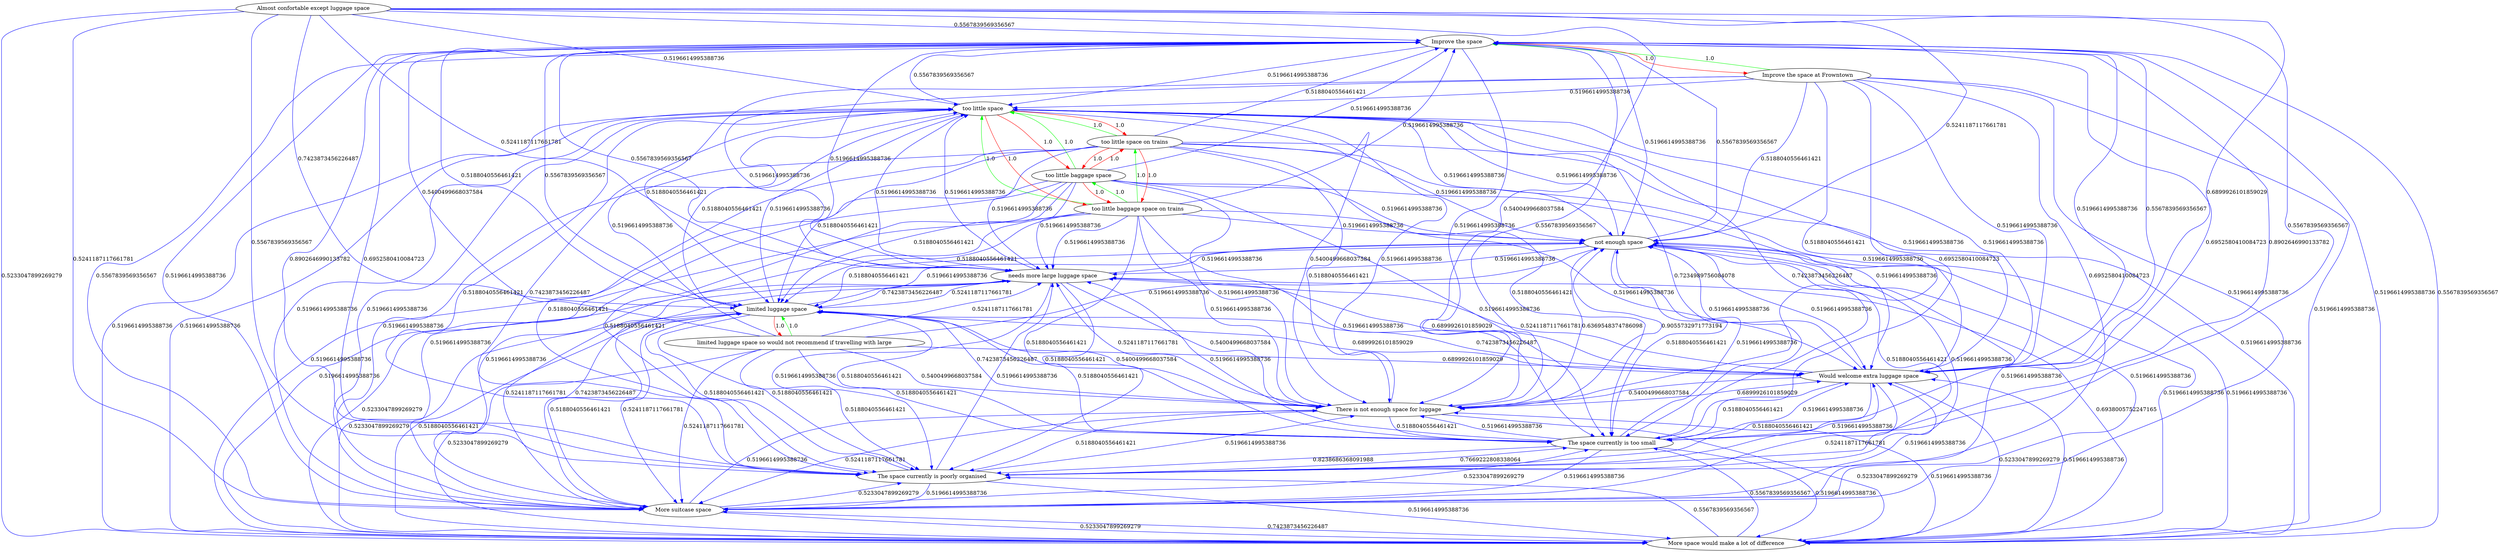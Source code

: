 digraph rawGraph {
"Almost confortable except luggage space";"Improve the space at Frowntown";"Improve the space";"More space would make a lot of difference";"More suitcase space";"The space currently is poorly organised";"The space currently is too small";"There is not enough space for luggage";"Would welcome extra luggage space";"limited luggage space so would not recommend if travelling with large";"limited luggage space";"needs more large luggage space";"not enough space";"too little baggage space on trains";"too little baggage space";"too little space";"too little space on trains";"Improve the space at Frowntown" -> "Improve the space" [label=1.0] [color=green]
"Improve the space" -> "Improve the space at Frowntown" [label=1.0] [color=red]
"Almost confortable except luggage space" -> "Improve the space" [label=0.5567839569356567] [color=blue]
"More space would make a lot of difference" -> "Improve the space" [label=0.5567839569356567] [color=blue]
"More space would make a lot of difference" -> "More suitcase space" [label=0.7423873456226487] [color=blue]
"More suitcase space" -> "More space would make a lot of difference" [label=0.5233047899269279] [color=blue]
"More suitcase space" -> "Improve the space" [label=0.5567839569356567] [color=blue]
"Improve the space" -> "The space currently is poorly organised" [label=0.6952580410084723] [color=blue]
"The space currently is poorly organised" -> "Improve the space" [label=0.8902646990133782] [color=blue]
"Almost confortable except luggage space" -> "The space currently is poorly organised" [label=0.5567839569356567] [color=blue]
"Improve the space at Frowntown" -> "The space currently is poorly organised" [label=0.6952580410084723] [color=blue]
"More space would make a lot of difference" -> "The space currently is poorly organised" [label=0.5567839569356567] [color=blue]
"More suitcase space" -> "The space currently is poorly organised" [label=0.5233047899269279] [color=blue]
"The space currently is too small" -> "The space currently is poorly organised" [label=0.8238686368091988] [color=blue]
"The space currently is poorly organised" -> "The space currently is too small" [label=0.7669222808338064] [color=blue]
"The space currently is too small" -> "Improve the space" [label=0.8902646990133782] [color=blue]
"Improve the space" -> "The space currently is too small" [label=0.6952580410084723] [color=blue]
"Almost confortable except luggage space" -> "The space currently is too small" [label=0.5567839569356567] [color=blue]
"Improve the space at Frowntown" -> "The space currently is too small" [label=0.6952580410084723] [color=blue]
"More space would make a lot of difference" -> "The space currently is too small" [label=0.5567839569356567] [color=blue]
"More suitcase space" -> "The space currently is too small" [label=0.5233047899269279] [color=blue]
"Almost confortable except luggage space" -> "There is not enough space for luggage" [label=0.5400499668037584] [color=blue]
"There is not enough space for luggage" -> "The space currently is poorly organised" [label=0.5188040556461421] [color=blue]
"There is not enough space for luggage" -> "Improve the space" [label=0.5567839569356567] [color=blue]
"There is not enough space for luggage" -> "The space currently is too small" [label=0.5188040556461421] [color=blue]
"More suitcase space" -> "Would welcome extra luggage space" [label=0.5196614995388736] [color=blue]
"Almost confortable except luggage space" -> "Would welcome extra luggage space" [label=0.6899926101859029] [color=blue]
"More space would make a lot of difference" -> "Would welcome extra luggage space" [label=0.5196614995388736] [color=blue]
"The space currently is poorly organised" -> "Would welcome extra luggage space" [label=0.5196614995388736] [color=blue]
"The space currently is too small" -> "Would welcome extra luggage space" [label=0.5196614995388736] [color=blue]
"There is not enough space for luggage" -> "Would welcome extra luggage space" [label=0.6899926101859029] [color=blue]
"Would welcome extra luggage space" -> "There is not enough space for luggage" [label=0.5400499668037584] [color=blue]
"Would welcome extra luggage space" -> "Improve the space" [label=0.5567839569356567] [color=blue]
"Improve the space" -> "Would welcome extra luggage space" [label=0.5196614995388736] [color=blue]
"Improve the space at Frowntown" -> "Would welcome extra luggage space" [label=0.5196614995388736] [color=blue]
"Improve the space" -> "There is not enough space for luggage" [label=0.5196614995388736] [color=blue]
"More space would make a lot of difference" -> "There is not enough space for luggage" [label=0.5196614995388736] [color=blue]
"More suitcase space" -> "There is not enough space for luggage" [label=0.5196614995388736] [color=blue]
"The space currently is poorly organised" -> "There is not enough space for luggage" [label=0.5196614995388736] [color=blue]
"The space currently is too small" -> "There is not enough space for luggage" [label=0.5196614995388736] [color=blue]
"Would welcome extra luggage space" -> "The space currently is poorly organised" [label=0.5188040556461421] [color=blue]
"Would welcome extra luggage space" -> "The space currently is too small" [label=0.5188040556461421] [color=blue]
"Improve the space at Frowntown" -> "There is not enough space for luggage" [label=0.5188040556461421] [color=blue]
"limited luggage space so would not recommend if travelling with large" -> "limited luggage space" [label=1.0] [color=green]
"limited luggage space" -> "limited luggage space so would not recommend if travelling with large" [label=1.0] [color=red]
"Would welcome extra luggage space" -> "limited luggage space" [label=0.7423873456226487] [color=blue]
"limited luggage space" -> "Would welcome extra luggage space" [label=0.6899926101859029] [color=blue]
"Almost confortable except luggage space" -> "limited luggage space" [label=0.7423873456226487] [color=blue]
"There is not enough space for luggage" -> "limited luggage space" [label=0.7423873456226487] [color=blue]
"limited luggage space" -> "There is not enough space for luggage" [label=0.5400499668037584] [color=blue]
"limited luggage space" -> "Improve the space" [label=0.5567839569356567] [color=blue]
"Improve the space at Frowntown" -> "limited luggage space" [label=0.5188040556461421] [color=blue]
"Improve the space" -> "limited luggage space" [label=0.5188040556461421] [color=blue]
"More space would make a lot of difference" -> "limited luggage space" [label=0.5188040556461421] [color=blue]
"More suitcase space" -> "limited luggage space" [label=0.5188040556461421] [color=blue]
"The space currently is poorly organised" -> "limited luggage space" [label=0.5188040556461421] [color=blue]
"The space currently is too small" -> "limited luggage space" [label=0.5188040556461421] [color=blue]
"limited luggage space so would not recommend if travelling with large" -> "Would welcome extra luggage space" [label=0.6899926101859029] [color=blue]
"limited luggage space so would not recommend if travelling with large" -> "There is not enough space for luggage" [label=0.5400499668037584] [color=blue]
"limited luggage space so would not recommend if travelling with large" -> "Improve the space" [label=0.5400499668037584] [color=blue]
"limited luggage space" -> "The space currently is poorly organised" [label=0.5188040556461421] [color=blue]
"limited luggage space" -> "The space currently is too small" [label=0.5188040556461421] [color=blue]
"limited luggage space so would not recommend if travelling with large" -> "The space currently is poorly organised" [label=0.5188040556461421] [color=blue]
"limited luggage space so would not recommend if travelling with large" -> "The space currently is too small" [label=0.5188040556461421] [color=blue]
"needs more large luggage space" -> "More suitcase space" [label=0.7423873456226487] [color=blue]
"More suitcase space" -> "needs more large luggage space" [label=0.5241187117661781] [color=blue]
"needs more large luggage space" -> "Would welcome extra luggage space" [label=0.6899926101859029] [color=blue]
"Would welcome extra luggage space" -> "needs more large luggage space" [label=0.5241187117661781] [color=blue]
"Almost confortable except luggage space" -> "needs more large luggage space" [label=0.5241187117661781] [color=blue]
"needs more large luggage space" -> "More space would make a lot of difference" [label=0.5233047899269279] [color=blue]
"More space would make a lot of difference" -> "needs more large luggage space" [label=0.6938005752247165] [color=blue]
"needs more large luggage space" -> "limited luggage space" [label=0.7423873456226487] [color=blue]
"limited luggage space" -> "needs more large luggage space" [label=0.5241187117661781] [color=blue]
"needs more large luggage space" -> "There is not enough space for luggage" [label=0.5400499668037584] [color=blue]
"There is not enough space for luggage" -> "needs more large luggage space" [label=0.5241187117661781] [color=blue]
"needs more large luggage space" -> "Improve the space" [label=0.5567839569356567] [color=blue]
"Almost confortable except luggage space" -> "More suitcase space" [label=0.5241187117661781] [color=blue]
"Almost confortable except luggage space" -> "More space would make a lot of difference" [label=0.5233047899269279] [color=blue]
"Improve the space at Frowntown" -> "needs more large luggage space" [label=0.5196614995388736] [color=blue]
"Improve the space" -> "needs more large luggage space" [label=0.5196614995388736] [color=blue]
"The space currently is poorly organised" -> "needs more large luggage space" [label=0.5196614995388736] [color=blue]
"The space currently is too small" -> "needs more large luggage space" [label=0.5196614995388736] [color=blue]
"There is not enough space for luggage" -> "More suitcase space" [label=0.5241187117661781] [color=blue]
"There is not enough space for luggage" -> "More space would make a lot of difference" [label=0.5233047899269279] [color=blue]
"Would welcome extra luggage space" -> "More suitcase space" [label=0.5241187117661781] [color=blue]
"Would welcome extra luggage space" -> "More space would make a lot of difference" [label=0.5233047899269279] [color=blue]
"limited luggage space so would not recommend if travelling with large" -> "needs more large luggage space" [label=0.5241187117661781] [color=blue]
"limited luggage space so would not recommend if travelling with large" -> "More suitcase space" [label=0.5241187117661781] [color=blue]
"limited luggage space so would not recommend if travelling with large" -> "More space would make a lot of difference" [label=0.5233047899269279] [color=blue]
"limited luggage space" -> "More suitcase space" [label=0.5241187117661781] [color=blue]
"limited luggage space" -> "More space would make a lot of difference" [label=0.5233047899269279] [color=blue]
"needs more large luggage space" -> "The space currently is poorly organised" [label=0.5196614995388736] [color=blue]
"needs more large luggage space" -> "The space currently is too small" [label=0.5188040556461421] [color=blue]
"Improve the space at Frowntown" -> "More suitcase space" [label=0.5196614995388736] [color=blue]
"Improve the space at Frowntown" -> "More space would make a lot of difference" [label=0.5196614995388736] [color=blue]
"Improve the space" -> "More suitcase space" [label=0.5196614995388736] [color=blue]
"Improve the space" -> "More space would make a lot of difference" [label=0.5196614995388736] [color=blue]
"The space currently is poorly organised" -> "More suitcase space" [label=0.5196614995388736] [color=blue]
"The space currently is poorly organised" -> "More space would make a lot of difference" [label=0.5196614995388736] [color=blue]
"The space currently is too small" -> "More suitcase space" [label=0.5196614995388736] [color=blue]
"The space currently is too small" -> "More space would make a lot of difference" [label=0.5196614995388736] [color=blue]
"not enough space" -> "Would welcome extra luggage space" [label=0.5196614995388736] [color=blue]
"There is not enough space for luggage" -> "not enough space" [label=0.9055732971773194] [color=blue]
"not enough space" -> "There is not enough space for luggage" [label=0.6369548374786098] [color=blue]
"not enough space" -> "Improve the space" [label=0.5567839569356567] [color=blue]
"Almost confortable except luggage space" -> "not enough space" [label=0.5241187117661781] [color=blue]
"Improve the space at Frowntown" -> "not enough space" [label=0.5188040556461421] [color=blue]
"Improve the space" -> "not enough space" [label=0.5196614995388736] [color=blue]
"More space would make a lot of difference" -> "not enough space" [label=0.5196614995388736] [color=blue]
"More suitcase space" -> "not enough space" [label=0.5196614995388736] [color=blue]
"The space currently is poorly organised" -> "not enough space" [label=0.5196614995388736] [color=blue]
"The space currently is too small" -> "not enough space" [label=0.5196614995388736] [color=blue]
"Would welcome extra luggage space" -> "not enough space" [label=0.5196614995388736] [color=blue]
"limited luggage space so would not recommend if travelling with large" -> "not enough space" [label=0.5196614995388736] [color=blue]
"limited luggage space" -> "not enough space" [label=0.5196614995388736] [color=blue]
"needs more large luggage space" -> "not enough space" [label=0.5196614995388736] [color=blue]
"not enough space" -> "needs more large luggage space" [label=0.5196614995388736] [color=blue]
"not enough space" -> "More suitcase space" [label=0.5196614995388736] [color=blue]
"not enough space" -> "More space would make a lot of difference" [label=0.5196614995388736] [color=blue]
"not enough space" -> "The space currently is poorly organised" [label=0.5188040556461421] [color=blue]
"not enough space" -> "The space currently is too small" [label=0.5188040556461421] [color=blue]
"not enough space" -> "limited luggage space" [label=0.5188040556461421] [color=blue]
"too little baggage space on trains" -> "too little baggage space" [label=1.0] [color=green]
"too little baggage space" -> "too little space" [label=1.0] [color=green]
"too little baggage space on trains" -> "too little space on trains" [label=1.0] [color=green]
"too little space on trains" -> "too little space" [label=1.0] [color=green]
"too little baggage space on trains" -> "too little space" [label=1.0] [color=green]
"too little baggage space" -> "too little baggage space on trains" [label=1.0] [color=red]
"too little baggage space" -> "too little space on trains" [label=1.0] [color=red]
"too little space" -> "too little baggage space on trains" [label=1.0] [color=red]
"too little space" -> "too little baggage space" [label=1.0] [color=red]
"too little space" -> "too little space on trains" [label=1.0] [color=red]
"too little space on trains" -> "too little baggage space on trains" [label=1.0] [color=red]
"too little space on trains" -> "too little baggage space" [label=1.0] [color=red]
"too little space" -> "Would welcome extra luggage space" [label=0.5196614995388736] [color=blue]
"The space currently is poorly organised" -> "too little space" [label=0.7423873456226487] [color=blue]
"The space currently is too small" -> "too little space" [label=0.7423873456226487] [color=blue]
"too little space" -> "The space currently is too small" [label=0.7234989756084078] [color=blue]
"too little space" -> "There is not enough space for luggage" [label=0.5400499668037584] [color=blue]
"too little space" -> "Improve the space" [label=0.5567839569356567] [color=blue]
"Almost confortable except luggage space" -> "too little space" [label=0.5196614995388736] [color=blue]
"Improve the space at Frowntown" -> "too little space" [label=0.5196614995388736] [color=blue]
"Improve the space" -> "too little space" [label=0.5196614995388736] [color=blue]
"More space would make a lot of difference" -> "too little space" [label=0.5196614995388736] [color=blue]
"More suitcase space" -> "too little space" [label=0.5196614995388736] [color=blue]
"There is not enough space for luggage" -> "too little space" [label=0.5196614995388736] [color=blue]
"Would welcome extra luggage space" -> "too little space" [label=0.5196614995388736] [color=blue]
"limited luggage space so would not recommend if travelling with large" -> "too little space" [label=0.5196614995388736] [color=blue]
"limited luggage space" -> "too little space" [label=0.5196614995388736] [color=blue]
"needs more large luggage space" -> "too little space" [label=0.5196614995388736] [color=blue]
"not enough space" -> "too little space" [label=0.5196614995388736] [color=blue]
"too little baggage space on trains" -> "Would welcome extra luggage space" [label=0.5196614995388736] [color=blue]
"too little baggage space on trains" -> "The space currently is too small" [label=0.5196614995388736] [color=blue]
"too little baggage space on trains" -> "There is not enough space for luggage" [label=0.5196614995388736] [color=blue]
"too little baggage space on trains" -> "Improve the space" [label=0.5196614995388736] [color=blue]
"too little baggage space" -> "Would welcome extra luggage space" [label=0.5196614995388736] [color=blue]
"too little baggage space" -> "The space currently is too small" [label=0.5196614995388736] [color=blue]
"too little baggage space" -> "There is not enough space for luggage" [label=0.5196614995388736] [color=blue]
"too little baggage space" -> "Improve the space" [label=0.5196614995388736] [color=blue]
"too little space" -> "needs more large luggage space" [label=0.5196614995388736] [color=blue]
"too little space" -> "More suitcase space" [label=0.5196614995388736] [color=blue]
"too little space" -> "not enough space" [label=0.5196614995388736] [color=blue]
"too little space" -> "More space would make a lot of difference" [label=0.5196614995388736] [color=blue]
"too little space" -> "The space currently is poorly organised" [label=0.5188040556461421] [color=blue]
"too little space" -> "limited luggage space" [label=0.5188040556461421] [color=blue]
"too little space on trains" -> "needs more large luggage space" [label=0.5196614995388736] [color=blue]
"too little space on trains" -> "More suitcase space" [label=0.5196614995388736] [color=blue]
"too little space on trains" -> "Would welcome extra luggage space" [label=0.5196614995388736] [color=blue]
"too little space on trains" -> "not enough space" [label=0.5196614995388736] [color=blue]
"too little space on trains" -> "More space would make a lot of difference" [label=0.5196614995388736] [color=blue]
"too little space on trains" -> "The space currently is poorly organised" [label=0.5188040556461421] [color=blue]
"too little space on trains" -> "The space currently is too small" [label=0.5188040556461421] [color=blue]
"too little space on trains" -> "limited luggage space" [label=0.5188040556461421] [color=blue]
"too little space on trains" -> "There is not enough space for luggage" [label=0.5188040556461421] [color=blue]
"too little space on trains" -> "Improve the space" [label=0.5188040556461421] [color=blue]
"too little baggage space on trains" -> "needs more large luggage space" [label=0.5196614995388736] [color=blue]
"too little baggage space on trains" -> "More suitcase space" [label=0.5196614995388736] [color=blue]
"too little baggage space on trains" -> "not enough space" [label=0.5196614995388736] [color=blue]
"too little baggage space on trains" -> "More space would make a lot of difference" [label=0.5196614995388736] [color=blue]
"too little baggage space on trains" -> "The space currently is poorly organised" [label=0.5188040556461421] [color=blue]
"too little baggage space on trains" -> "limited luggage space" [label=0.5188040556461421] [color=blue]
"too little baggage space" -> "needs more large luggage space" [label=0.5196614995388736] [color=blue]
"too little baggage space" -> "More suitcase space" [label=0.5196614995388736] [color=blue]
"too little baggage space" -> "not enough space" [label=0.5196614995388736] [color=blue]
"too little baggage space" -> "More space would make a lot of difference" [label=0.5196614995388736] [color=blue]
"too little baggage space" -> "The space currently is poorly organised" [label=0.5188040556461421] [color=blue]
"too little baggage space" -> "limited luggage space" [label=0.5188040556461421] [color=blue]
}